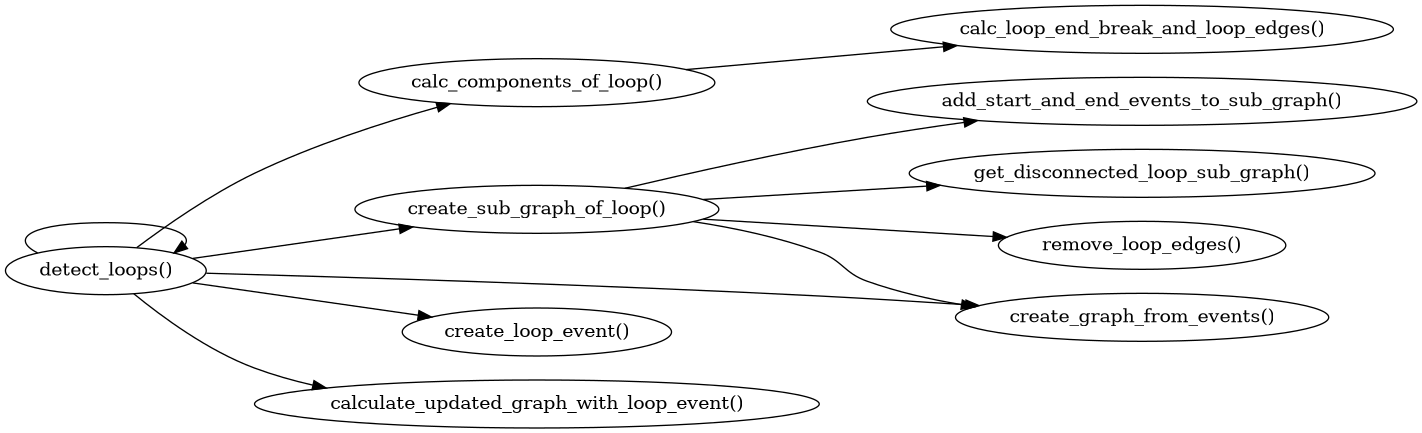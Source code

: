 @startuml
digraph G {
  rankdir=LR;
  node [style=rounded];
  detect_loops [label="detect_loops()"];
  calc_components_of_loop [label="calc_components_of_loop()"];
  calc_loop_end_break_and_loop_edges [label="calc_loop_end_break_and_loop_edges()"];
    detect_loops -> calc_components_of_loop;
    calc_components_of_loop -> calc_loop_end_break_and_loop_edges;
  create_sub_graph_of_loop [label="create_sub_graph_of_loop()"];

  add_start_and_end_events_to_sub_graph [label="add_start_and_end_events_to_sub_graph()"];
  get_disconnected_loop_sub_graph [label="get_disconnected_loop_sub_graph()"];
  remove_loop_edges [label="remove_loop_edges()"];
  create_graph_from_events [label="create_graph_from_events()"];
    detect_loops -> create_sub_graph_of_loop;
    create_sub_graph_of_loop -> add_start_and_end_events_to_sub_graph;
    create_sub_graph_of_loop -> get_disconnected_loop_sub_graph;
    create_sub_graph_of_loop -> remove_loop_edges;
    create_sub_graph_of_loop -> create_graph_from_events
  create_loop_event [label="create_loop_event()"];
  calculate_updated_graph_with_loop_event [label="calculate_updated_graph_with_loop_event()"];
    detect_loops -> create_loop_event;
    detect_loops -> calculate_updated_graph_with_loop_event;
    detect_loops -> create_graph_from_events;
    detect_loops -> detect_loops;
}
@enduml